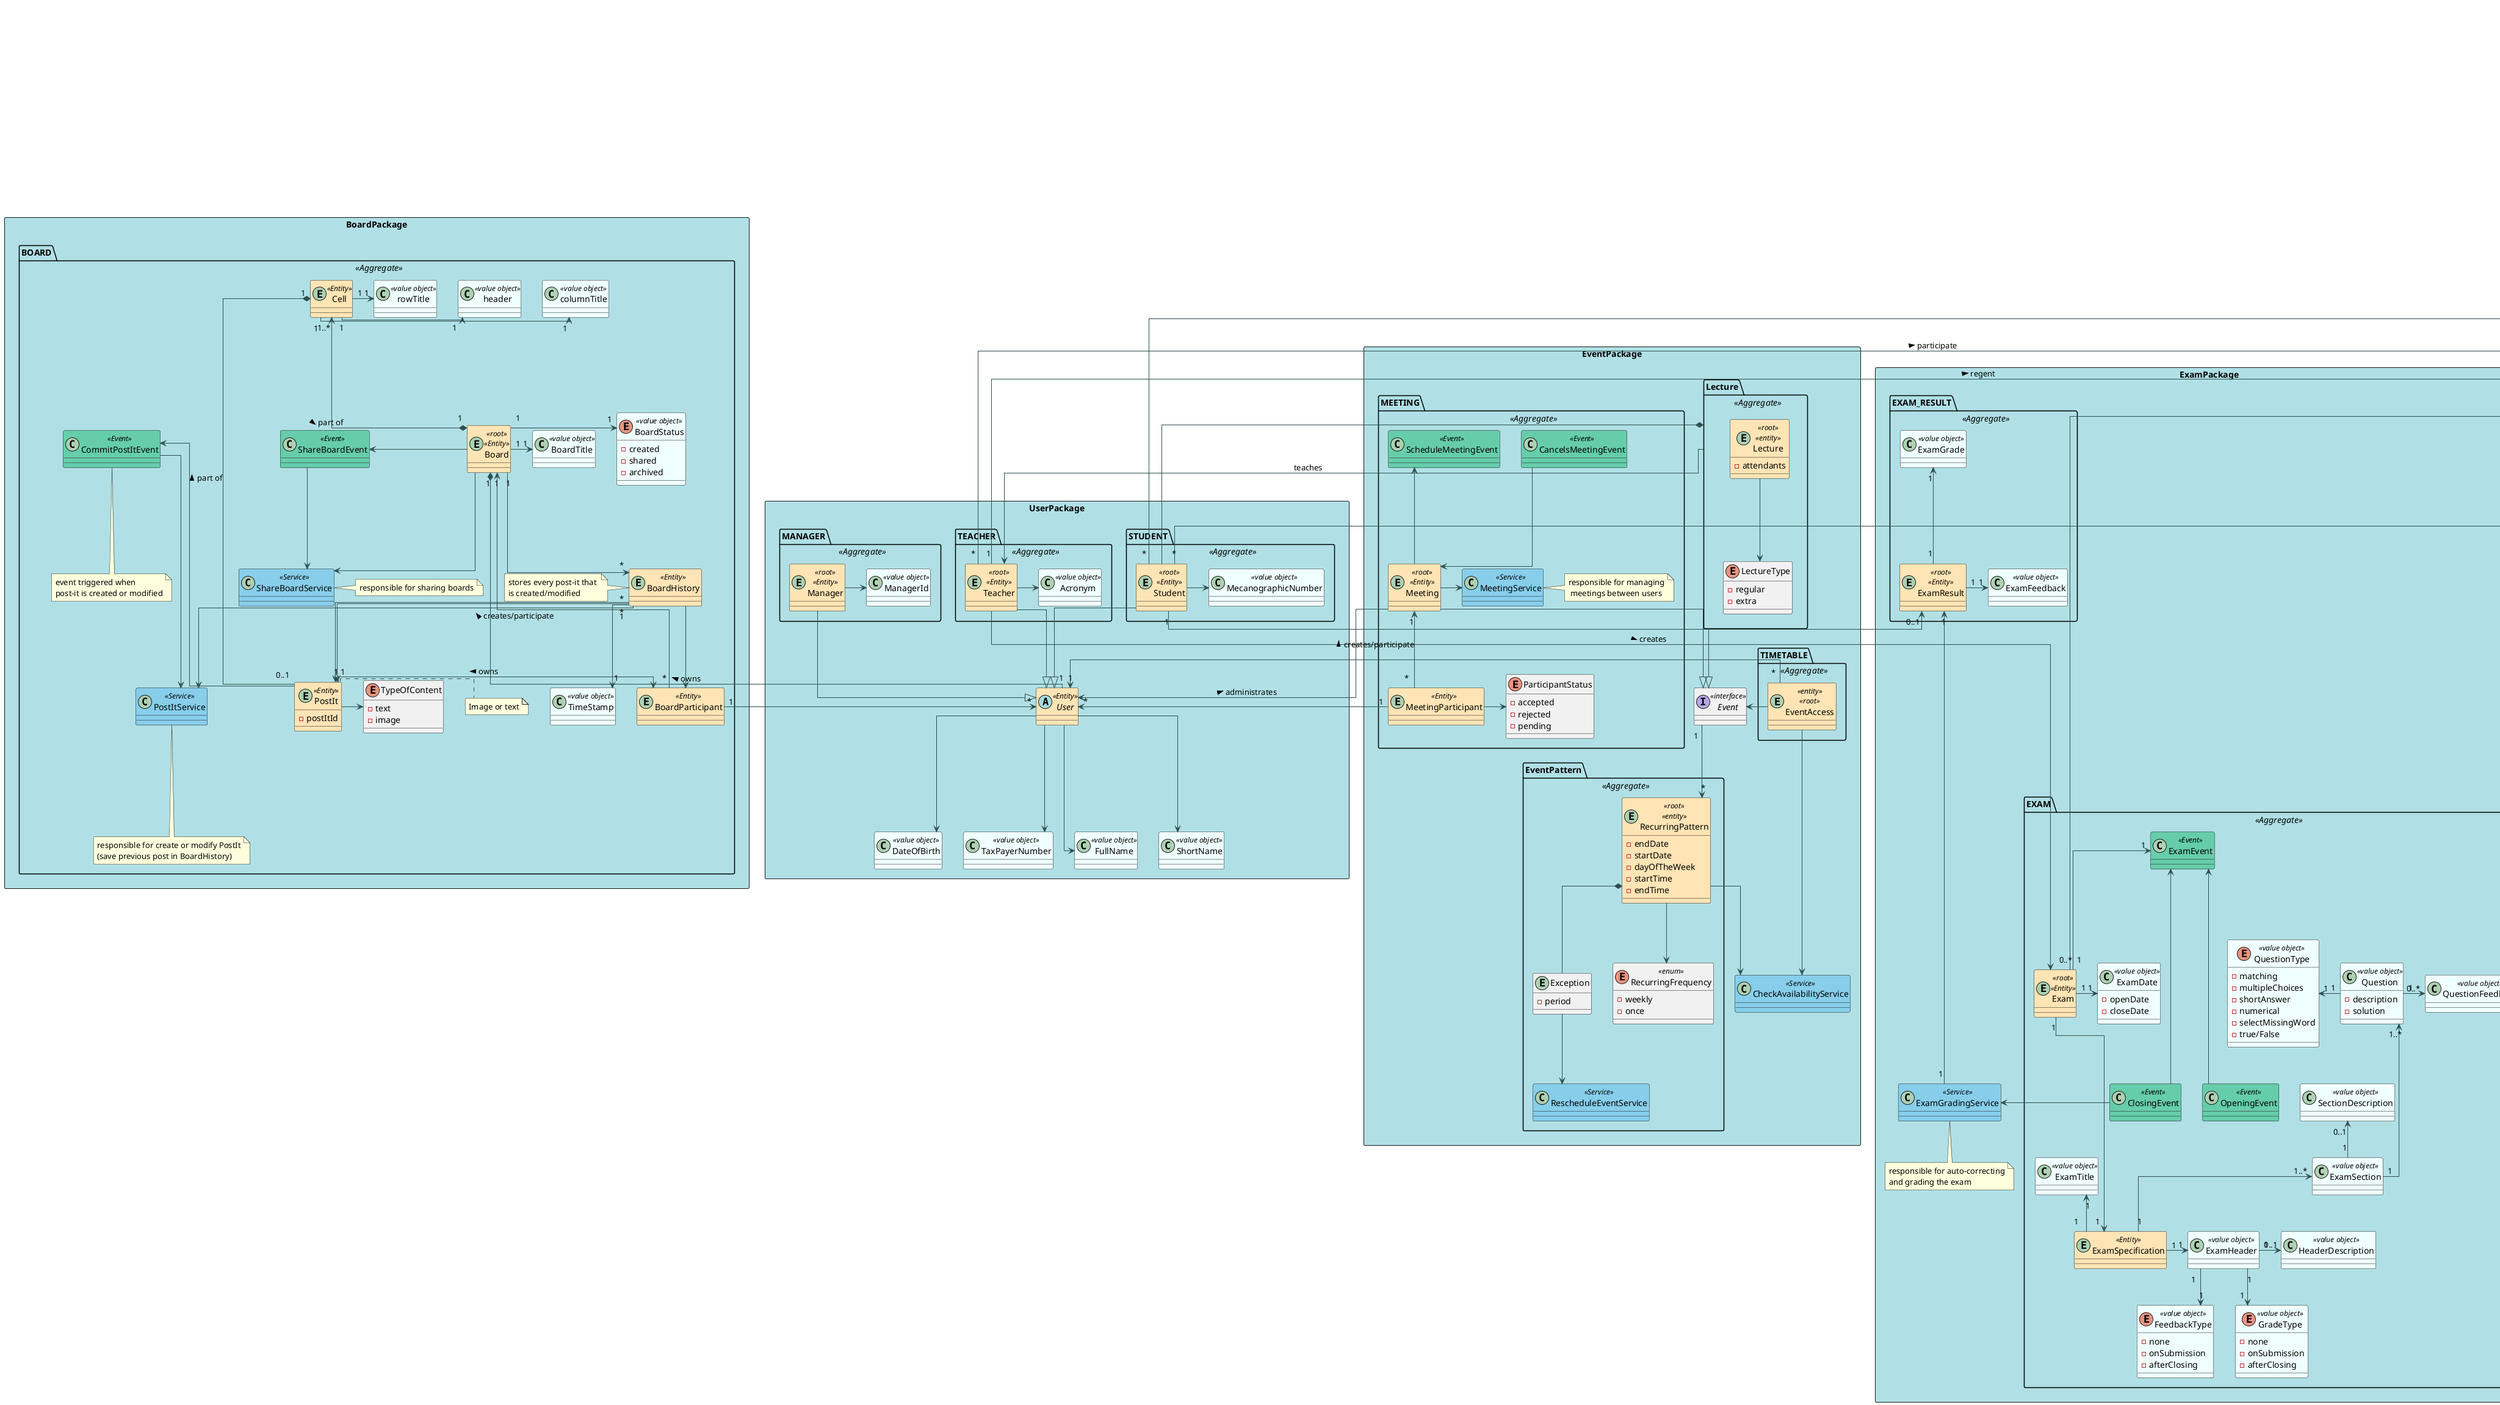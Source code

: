 @startuml

skinparam linetype ortho
skinparam Shadowing False

skinparam class {
    BackgroundColor<<Entity>> Moccasin
    BackgroundColor<<value object>> Azure
    BackgroundColor<<Event>> MediumAquaMarine
    BackgroundColor<<Service>> SkyBlue
    ArrowColor DarkSlateGrey
}

skinparam package {
    BackgroundColor PowderBlue
    packageLayout grid
    packageColumn 2
}


package UserPackage <<rectangle>>{
    abstract User <<Entity>>

    class DateOfBirth <<value object>>
    class TaxPayerNumber <<value object>>
    class FullName <<value object>>
    class ShortName <<value object>>

    User  -->  FullName
    User  -->  ShortName
    User  -->  DateOfBirth
    User  -->  TaxPayerNumber

    package TEACHER <<Aggregate>> {
        entity Teacher <<root>> <<Entity>>
        class Acronym <<value object>>

        Teacher  ->  Acronym
    }
   

    package MANAGER <<Aggregate>> {
        entity Manager <<root>> <<Entity>>
        class ManagerId <<value object>>

        Manager  ->  ManagerId
    }
   

    package STUDENT <<Aggregate>> {
        entity Student <<root>> <<Entity>>
        class MecanographicNumber <<value object>>

        Student  ->  MecanographicNumber
    }

    Manager  --|>  User
    Teacher  --|>  User
    Student  --|>  User
}

package CoursePackage <<Rectangle>> {
    package COURSE <<Aggregate>> {
        entity Course <<root>> <<Entity>>

        class CourseCode <<value object>>

        class CourseName <<value object>>

        class CourseDescription <<value object>>

        enum CourseState <<value object>>{
            - closed
            - open
            - enroll
            - inProgress
        }

        class CourseCapacity <<value object>> {
            -minStudents
            -maxStudents
        }

        class CourseEvent <<Event>>

        class CourseClosedEvent
        class CourseOpenEvent
        class CourseEnrollOpenEvent
        class CourseEnrollClosedEvent
        class CourseCreatedEvent

        Course "1" -down-> "1" CourseCode
        Course "1" -down-> "1" CourseName
        Course "1" -down-> "1" CourseState
        Course "1" -down-> "1" CourseDescription
        Course "1" -down-> "1" CourseCapacity
        Course -up-> CourseEvent
        Course "1" ----> "*" Lecture
        CourseEvent <|-up-- CourseClosedEvent
        CourseEvent <|-up-- CourseOpenEvent
        CourseEvent <|-up-- CourseEnrollOpenEvent
        CourseEvent <|-up-- CourseEnrollClosedEvent
        CourseEvent <|-up-- CourseCreatedEvent
    }

    package COURSE_ACCESS <<Aggreggate>>{
        entity CourseAccess <<root>> <<Entity>>
        Course "1" -> "*" CourseAccess
        Student "*" -> "1" CourseAccess
    }

    package COURSE_ENROLLMENT_REQUEST <<Aggreggate>>{
        entity EnrollmentRequest <<root>> <<Entity>>

        EnrollmentRequest  *-- "*" Student
        EnrollmentRequest -> CourseAccess
    }

    Teacher "*" -up--* Course : participate >
    Teacher "1" -up--* Course : regent >

    class CourseManagementService <<Service>>
    Course -> CourseManagementService
    note top: responsible for enrolling students in a course,\n either by bulk import or by individual request

}

package ExamPackage <<Rectangle>> {
        
    package EXAM <<Aggregate>> {
        entity Exam <<root>> <<Entity>>

        class ExamDate <<value object>> {
            -openDate
            -closeDate
        }

        class ExamEvent <<Event>>
        class OpeningEvent <<Event>>
        class ClosingEvent <<Event>>

        entity ExamSpecification <<Entity>>
        class ExamTitle <<value object>>
        class HeaderDescription <<value object>>
        class ExamHeader <<value object>>
        class ExamSection <<value object>>
        class SectionDescription <<value object>>

        class Question <<value object>> {
            -description
            -solution
        }

        class QuestionFeedback <<value object>>

        enum QuestionType <<value object>> {
            - matching
            - multipleChoices
            - shortAnswer
            - numerical
            - selectMissingWord
            - true/False
        }

        enum FeedbackType <<value object>> {
            - none
            - onSubmission
            - afterClosing
        }

        enum GradeType <<value object>> {
            - none
            - onSubmission
            - afterClosing
        }

    }

    package EXAM_RESULT <<Aggregate>> {
        entity ExamResult <<root>> <<Entity>>

        class ExamGrade <<value object>>
        class ExamFeedback <<value object>>
    }

    class ExamGradingService <<Service>>

    ExamHeader "1" -right--> "0..1" HeaderDescription
    ExamHeader "1" -down-> "1" FeedbackType
    ExamHeader "1" -down-> "1" GradeType


    ExamSpecification "1" -up-> "1" ExamTitle
    ExamSpecification "1" -right--> "1" ExamHeader
    ExamSpecification "1" -up-> "1..*" ExamSection

    ExamSection "1" -up-> "0..1" SectionDescription
    ExamSection "1" -up--> "1..*" Question

    Question "1" -up> "1" QuestionType
    Question "1" -> "0..*" QuestionFeedback

    Exam "1" ----> "1" ExamSpecification
    Exam "1" -> "1" ExamDate
    Exam "1" -up-> "1" ExamEvent

    /' curso liga se a exame '/

    OpeningEvent -up--> ExamEvent
    ClosingEvent -up--> ExamEvent
    
    ExamGradingService "1" -up----> "1" ExamResult

    ExamResult "1" -up-> "1" ExamGrade
    ExamResult "1" -> "1" ExamFeedback

    Course "1" *-- "0..*" Exam

    ClosingEvent -> ExamGradingService
    note bottom: responsible for auto-correcting\nand grading the exam

    Student "1" -right-> "0..1" ExamResult
    Teacher -->  Exam : creates >
}

package BoardPackage <<Rectangle>> {
    package BOARD <<Aggregate>> {

        entity Board <<root>> <<Entity>>
        class BoardTitle <<value object>>

        enum BoardStatus <<value object>>{
            - created
            - shared
            - archived
        }

        entity Cell <<Entity>>{
        }

        class rowTitle <<value object>>
        class columnTitle <<value object>>
        class header <<value object>>

        entity BoardHistory <<Entity>>
        note left : stores every post-it that \nis created/modified

        class TimeStamp <<value object>>

        entity PostIt <<Entity>> {
            - postItId
        }
        note right: Image or text

        enum TypeOfContent{
            - text
            - image
        }
        PostIt -> TypeOfContent

        entity  BoardParticipant <<Entity>>

        class ShareBoardEvent <<Event>>

        class CommitPostItEvent <<Event>>
        note bottom : event triggered when\npost-it is created or modified

        class ShareBoardService <<Service>>
        Board -down-> ShareBoardService
        note right :responsible for sharing boards

        class PostItService <<Service>>
        BoardHistory -down-> PostItService
        note bottom : responsible for create or modify PostIt\n(save previous post in BoardHistory)


    }

    Board "1" -> "1" BoardStatus
    Board "1" -> "1" BoardTitle
    Board "1" --> "*" BoardHistory
    Board "1" *-up-> "1..*" Cell : part of <
    Board "1" *-up- "1" User : owns <

    Cell "1" -> "1" header
    Cell "1" -> "1" rowTitle
    Cell "1" -> "1" columnTitle
    Cell "1"  *-- "0..1" PostIt : part of <
    
    ShareBoardEvent <- Board
    ShareBoardEvent -> ShareBoardService

    BoardParticipant "*"--up> "1" Board : creates/participate >
    BoardParticipant "1" -> "*"  User
    PostIt -> BoardParticipant : owns <


    CommitPostItEvent <- PostIt
    CommitPostItEvent ---> PostItService

    BoardHistory "1" --> "1" TimeStamp
    BoardHistory "*"--> "1" PostIt
    BoardHistory "*"--> "1" PostIt
    BoardHistory --> BoardParticipant

}

package EventPackage <<Rectangle>> {

    interface Event <<interface>>

    package TIMETABLE <<Aggregate>> {

        entity EventAccess <<entity>><<root>>{
        }

        EventAccess "*" -> "1" User

    }

    package EventPattern <<Aggregate>> {


        entity Exception{
            -period
        }

        class RescheduleEventService <<Service>>
        Exception --> RescheduleEventService

        entity RecurringPattern <<root>> <<entity>>{
            -endDate
            -startDate
            -dayOfTheWeek
            -startTime
            -endTime
        }
        class RescheduleEventService <<Service>>

        enum RecurringFrequency <<enum>>{
            - weekly
            - once
        }

        RecurringPattern --> RecurringFrequency
    }

    class CheckAvailabilityService<<Service>>
    
    package Lecture <<Aggregate>>{
        Entity Lecture <<root>><<entity>>{
            -attendants

        }
        enum LectureType{
            -regular
            -extra
        }

        Lecture --> LectureType

    }
    

    package MEETING <<Aggregate>> {

        entity Meeting <<root>> <<Entity>>

        class ScheduleMeetingEvent <<Event>>

        class CancelsMeetingEvent <<Event>>

        class MeetingService <<Service>>
        note right: responsible for managing\n meetings between users

        entity MeetingParticipant <<Entity>>

        enum ParticipantStatus {
            - accepted
            - rejected
            - pending
        }

        Meeting -> MeetingService
        Meeting  -up->  ScheduleMeetingEvent
        Meeting <-up- CancelsMeetingEvent
        

        MeetingParticipant "1" -> "*" User
        MeetingParticipant  ->  ParticipantStatus
        MeetingParticipant "*"--up> "1" Meeting : creates/participate >

    }
    
    
    EventAccess --> CheckAvailabilityService
    EventAccess ->  Event

    Lecture *-- Student

    RecurringPattern --> CheckAvailabilityService
    RecurringPattern *-- Exception

    Event "1" -down-> "*" RecurringPattern

    Lecture --> Teacher : teaches
    Lecture -down--|> Event

    Meeting -> User : administrates <
    Meeting -down-|> Event


}


@enduml
